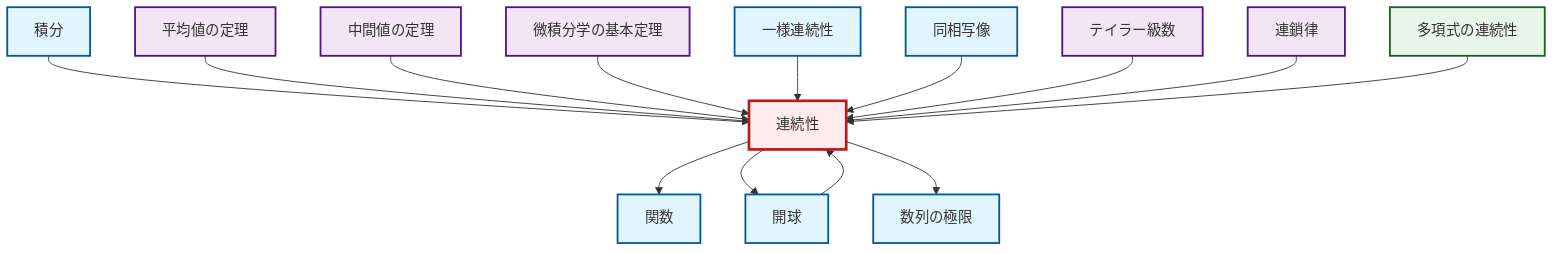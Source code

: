 graph TD
    classDef definition fill:#e1f5fe,stroke:#01579b,stroke-width:2px
    classDef theorem fill:#f3e5f5,stroke:#4a148c,stroke-width:2px
    classDef axiom fill:#fff3e0,stroke:#e65100,stroke-width:2px
    classDef example fill:#e8f5e9,stroke:#1b5e20,stroke-width:2px
    classDef current fill:#ffebee,stroke:#b71c1c,stroke-width:3px
    thm-chain-rule["連鎖律"]:::theorem
    thm-taylor-series["テイラー級数"]:::theorem
    def-limit["数列の極限"]:::definition
    ex-polynomial-continuity["多項式の連続性"]:::example
    def-function["関数"]:::definition
    def-integral["積分"]:::definition
    def-homeomorphism["同相写像"]:::definition
    thm-intermediate-value["中間値の定理"]:::theorem
    def-continuity["連続性"]:::definition
    thm-mean-value["平均値の定理"]:::theorem
    def-uniform-continuity["一様連続性"]:::definition
    thm-fundamental-calculus["微積分学の基本定理"]:::theorem
    def-open-ball["開球"]:::definition
    def-integral --> def-continuity
    def-continuity --> def-function
    thm-mean-value --> def-continuity
    thm-intermediate-value --> def-continuity
    def-continuity --> def-open-ball
    thm-fundamental-calculus --> def-continuity
    def-continuity --> def-limit
    def-uniform-continuity --> def-continuity
    def-homeomorphism --> def-continuity
    thm-taylor-series --> def-continuity
    thm-chain-rule --> def-continuity
    def-open-ball --> def-continuity
    ex-polynomial-continuity --> def-continuity
    class def-continuity current